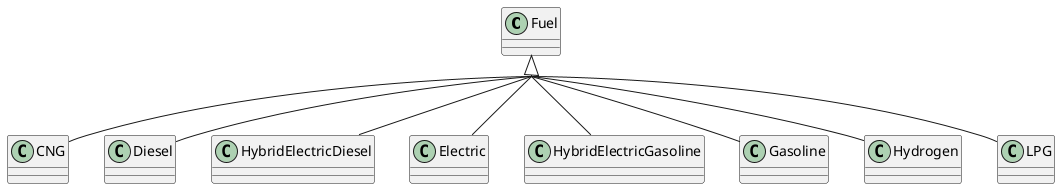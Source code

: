 @startuml
skinparam groupInheritance 2

class Fuel
class CNG
class Diesel
class HybridElectricDiesel
class Electric
class HybridElectricGasoline
class Gasoline
class Hydrogen
class LPG

Fuel <|-- CNG
Fuel <|-- Diesel
Fuel <|-- HybridElectricDiesel
Fuel <|-- Electric
Fuel <|-- HybridElectricGasoline
Fuel <|-- Gasoline
Fuel <|-- Hydrogen
Fuel <|-- LPG

@enduml